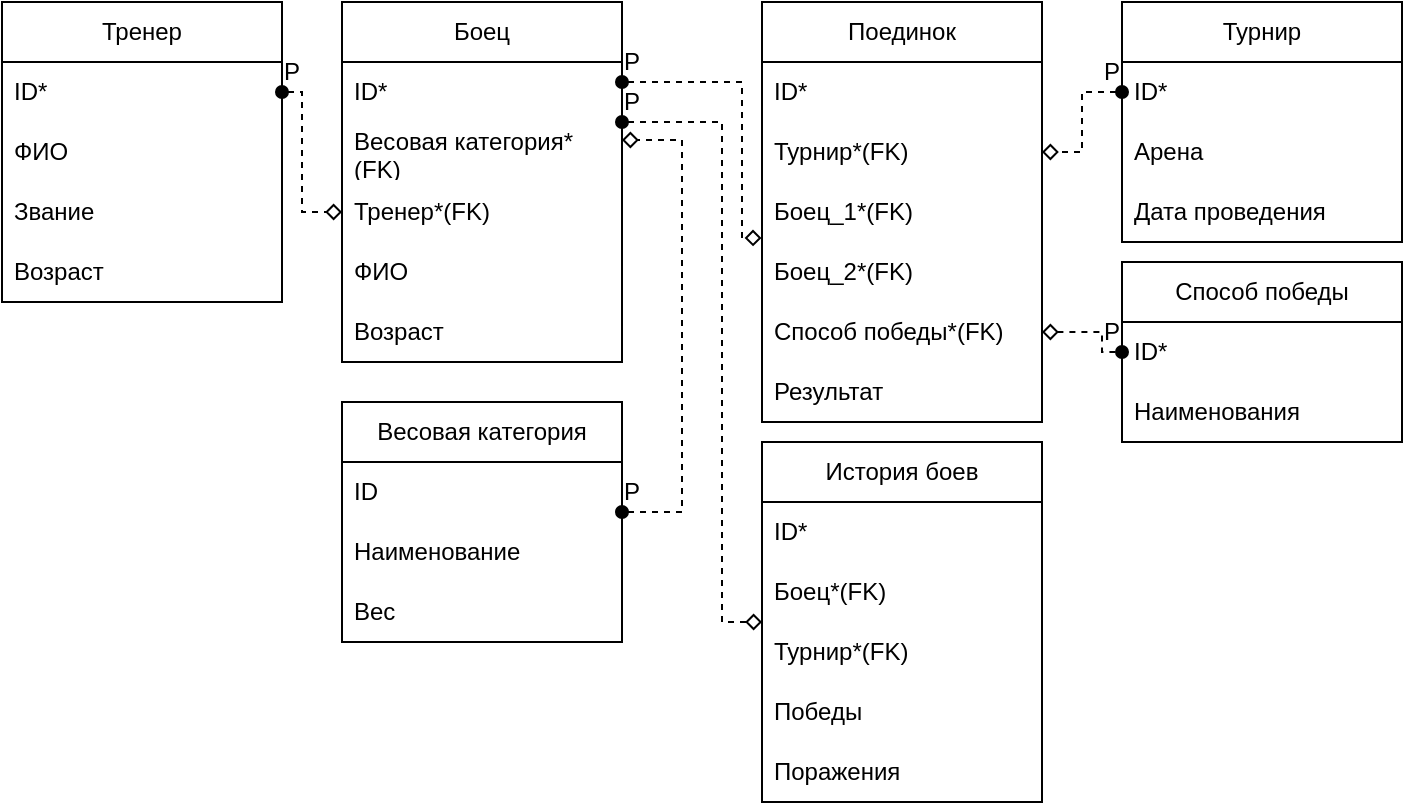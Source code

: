 <mxfile version="23.0.2" type="github">
  <diagram name="Страница — 1" id="cYHQjo4B7FAV5qbJEVPU">
    <mxGraphModel dx="1188" dy="654" grid="0" gridSize="10" guides="1" tooltips="1" connect="1" arrows="1" fold="1" page="0" pageScale="1" pageWidth="827" pageHeight="1169" background="none" math="0" shadow="0">
      <root>
        <mxCell id="0" />
        <mxCell id="1" parent="0" />
        <mxCell id="bgL4n8ZKiBeQEnYVn7Eq-1" value="Тренер" style="swimlane;fontStyle=0;childLayout=stackLayout;horizontal=1;startSize=30;horizontalStack=0;resizeParent=1;resizeParentMax=0;resizeLast=0;collapsible=1;marginBottom=0;whiteSpace=wrap;html=1;" vertex="1" parent="1">
          <mxGeometry x="10" y="40" width="140" height="150" as="geometry" />
        </mxCell>
        <mxCell id="bgL4n8ZKiBeQEnYVn7Eq-2" value="ID*" style="text;strokeColor=none;fillColor=none;align=left;verticalAlign=middle;spacingLeft=4;spacingRight=4;overflow=hidden;points=[[0,0.5],[1,0.5]];portConstraint=eastwest;rotatable=0;whiteSpace=wrap;html=1;" vertex="1" parent="bgL4n8ZKiBeQEnYVn7Eq-1">
          <mxGeometry y="30" width="140" height="30" as="geometry" />
        </mxCell>
        <mxCell id="bgL4n8ZKiBeQEnYVn7Eq-25" value="ФИО" style="text;strokeColor=none;fillColor=none;align=left;verticalAlign=middle;spacingLeft=4;spacingRight=4;overflow=hidden;points=[[0,0.5],[1,0.5]];portConstraint=eastwest;rotatable=0;whiteSpace=wrap;html=1;" vertex="1" parent="bgL4n8ZKiBeQEnYVn7Eq-1">
          <mxGeometry y="60" width="140" height="30" as="geometry" />
        </mxCell>
        <mxCell id="bgL4n8ZKiBeQEnYVn7Eq-3" value="Звание" style="text;strokeColor=none;fillColor=none;align=left;verticalAlign=middle;spacingLeft=4;spacingRight=4;overflow=hidden;points=[[0,0.5],[1,0.5]];portConstraint=eastwest;rotatable=0;whiteSpace=wrap;html=1;" vertex="1" parent="bgL4n8ZKiBeQEnYVn7Eq-1">
          <mxGeometry y="90" width="140" height="30" as="geometry" />
        </mxCell>
        <mxCell id="bgL4n8ZKiBeQEnYVn7Eq-4" value="Возраст" style="text;strokeColor=none;fillColor=none;align=left;verticalAlign=middle;spacingLeft=4;spacingRight=4;overflow=hidden;points=[[0,0.5],[1,0.5]];portConstraint=eastwest;rotatable=0;whiteSpace=wrap;html=1;" vertex="1" parent="bgL4n8ZKiBeQEnYVn7Eq-1">
          <mxGeometry y="120" width="140" height="30" as="geometry" />
        </mxCell>
        <mxCell id="bgL4n8ZKiBeQEnYVn7Eq-5" value="Боец" style="swimlane;fontStyle=0;childLayout=stackLayout;horizontal=1;startSize=30;horizontalStack=0;resizeParent=1;resizeParentMax=0;resizeLast=0;collapsible=1;marginBottom=0;whiteSpace=wrap;html=1;" vertex="1" parent="1">
          <mxGeometry x="180" y="40" width="140" height="180" as="geometry" />
        </mxCell>
        <mxCell id="bgL4n8ZKiBeQEnYVn7Eq-6" value="ID*" style="text;strokeColor=none;fillColor=none;align=left;verticalAlign=middle;spacingLeft=4;spacingRight=4;overflow=hidden;points=[[0,0.5],[1,0.5]];portConstraint=eastwest;rotatable=0;whiteSpace=wrap;html=1;" vertex="1" parent="bgL4n8ZKiBeQEnYVn7Eq-5">
          <mxGeometry y="30" width="140" height="30" as="geometry" />
        </mxCell>
        <mxCell id="bgL4n8ZKiBeQEnYVn7Eq-7" value="Весовая категория*(FK)" style="text;strokeColor=none;fillColor=none;align=left;verticalAlign=middle;spacingLeft=4;spacingRight=4;overflow=hidden;points=[[0,0.5],[1,0.5]];portConstraint=eastwest;rotatable=0;whiteSpace=wrap;html=1;" vertex="1" parent="bgL4n8ZKiBeQEnYVn7Eq-5">
          <mxGeometry y="60" width="140" height="30" as="geometry" />
        </mxCell>
        <mxCell id="bgL4n8ZKiBeQEnYVn7Eq-26" value="Тренер*(FK)" style="text;strokeColor=none;fillColor=none;align=left;verticalAlign=middle;spacingLeft=4;spacingRight=4;overflow=hidden;points=[[0,0.5],[1,0.5]];portConstraint=eastwest;rotatable=0;whiteSpace=wrap;html=1;" vertex="1" parent="bgL4n8ZKiBeQEnYVn7Eq-5">
          <mxGeometry y="90" width="140" height="30" as="geometry" />
        </mxCell>
        <mxCell id="bgL4n8ZKiBeQEnYVn7Eq-27" value="ФИО" style="text;strokeColor=none;fillColor=none;align=left;verticalAlign=middle;spacingLeft=4;spacingRight=4;overflow=hidden;points=[[0,0.5],[1,0.5]];portConstraint=eastwest;rotatable=0;whiteSpace=wrap;html=1;" vertex="1" parent="bgL4n8ZKiBeQEnYVn7Eq-5">
          <mxGeometry y="120" width="140" height="30" as="geometry" />
        </mxCell>
        <mxCell id="bgL4n8ZKiBeQEnYVn7Eq-8" value="Возраст" style="text;strokeColor=none;fillColor=none;align=left;verticalAlign=middle;spacingLeft=4;spacingRight=4;overflow=hidden;points=[[0,0.5],[1,0.5]];portConstraint=eastwest;rotatable=0;whiteSpace=wrap;html=1;" vertex="1" parent="bgL4n8ZKiBeQEnYVn7Eq-5">
          <mxGeometry y="150" width="140" height="30" as="geometry" />
        </mxCell>
        <mxCell id="bgL4n8ZKiBeQEnYVn7Eq-9" value="Поединок" style="swimlane;fontStyle=0;childLayout=stackLayout;horizontal=1;startSize=30;horizontalStack=0;resizeParent=1;resizeParentMax=0;resizeLast=0;collapsible=1;marginBottom=0;whiteSpace=wrap;html=1;" vertex="1" parent="1">
          <mxGeometry x="390" y="40" width="140" height="210" as="geometry" />
        </mxCell>
        <mxCell id="bgL4n8ZKiBeQEnYVn7Eq-10" value="ID*" style="text;strokeColor=none;fillColor=none;align=left;verticalAlign=middle;spacingLeft=4;spacingRight=4;overflow=hidden;points=[[0,0.5],[1,0.5]];portConstraint=eastwest;rotatable=0;whiteSpace=wrap;html=1;" vertex="1" parent="bgL4n8ZKiBeQEnYVn7Eq-9">
          <mxGeometry y="30" width="140" height="30" as="geometry" />
        </mxCell>
        <mxCell id="bgL4n8ZKiBeQEnYVn7Eq-11" value="Турнир*(FK)" style="text;strokeColor=none;fillColor=none;align=left;verticalAlign=middle;spacingLeft=4;spacingRight=4;overflow=hidden;points=[[0,0.5],[1,0.5]];portConstraint=eastwest;rotatable=0;whiteSpace=wrap;html=1;" vertex="1" parent="bgL4n8ZKiBeQEnYVn7Eq-9">
          <mxGeometry y="60" width="140" height="30" as="geometry" />
        </mxCell>
        <mxCell id="bgL4n8ZKiBeQEnYVn7Eq-28" value="Боец_1*(FK)" style="text;strokeColor=none;fillColor=none;align=left;verticalAlign=middle;spacingLeft=4;spacingRight=4;overflow=hidden;points=[[0,0.5],[1,0.5]];portConstraint=eastwest;rotatable=0;whiteSpace=wrap;html=1;" vertex="1" parent="bgL4n8ZKiBeQEnYVn7Eq-9">
          <mxGeometry y="90" width="140" height="30" as="geometry" />
        </mxCell>
        <mxCell id="bgL4n8ZKiBeQEnYVn7Eq-12" value="Боец_2*(FK)" style="text;strokeColor=none;fillColor=none;align=left;verticalAlign=middle;spacingLeft=4;spacingRight=4;overflow=hidden;points=[[0,0.5],[1,0.5]];portConstraint=eastwest;rotatable=0;whiteSpace=wrap;html=1;" vertex="1" parent="bgL4n8ZKiBeQEnYVn7Eq-9">
          <mxGeometry y="120" width="140" height="30" as="geometry" />
        </mxCell>
        <mxCell id="bgL4n8ZKiBeQEnYVn7Eq-30" value="Способ победы*(FK)" style="text;strokeColor=none;fillColor=none;align=left;verticalAlign=middle;spacingLeft=4;spacingRight=4;overflow=hidden;points=[[0,0.5],[1,0.5]];portConstraint=eastwest;rotatable=0;whiteSpace=wrap;html=1;" vertex="1" parent="bgL4n8ZKiBeQEnYVn7Eq-9">
          <mxGeometry y="150" width="140" height="30" as="geometry" />
        </mxCell>
        <mxCell id="bgL4n8ZKiBeQEnYVn7Eq-29" value="Результат" style="text;strokeColor=none;fillColor=none;align=left;verticalAlign=middle;spacingLeft=4;spacingRight=4;overflow=hidden;points=[[0,0.5],[1,0.5]];portConstraint=eastwest;rotatable=0;whiteSpace=wrap;html=1;" vertex="1" parent="bgL4n8ZKiBeQEnYVn7Eq-9">
          <mxGeometry y="180" width="140" height="30" as="geometry" />
        </mxCell>
        <mxCell id="bgL4n8ZKiBeQEnYVn7Eq-13" value="Весовая категория" style="swimlane;fontStyle=0;childLayout=stackLayout;horizontal=1;startSize=30;horizontalStack=0;resizeParent=1;resizeParentMax=0;resizeLast=0;collapsible=1;marginBottom=0;whiteSpace=wrap;html=1;" vertex="1" parent="1">
          <mxGeometry x="180" y="240" width="140" height="120" as="geometry" />
        </mxCell>
        <mxCell id="bgL4n8ZKiBeQEnYVn7Eq-14" value="ID" style="text;strokeColor=none;fillColor=none;align=left;verticalAlign=middle;spacingLeft=4;spacingRight=4;overflow=hidden;points=[[0,0.5],[1,0.5]];portConstraint=eastwest;rotatable=0;whiteSpace=wrap;html=1;" vertex="1" parent="bgL4n8ZKiBeQEnYVn7Eq-13">
          <mxGeometry y="30" width="140" height="30" as="geometry" />
        </mxCell>
        <mxCell id="bgL4n8ZKiBeQEnYVn7Eq-15" value="Наименование" style="text;strokeColor=none;fillColor=none;align=left;verticalAlign=middle;spacingLeft=4;spacingRight=4;overflow=hidden;points=[[0,0.5],[1,0.5]];portConstraint=eastwest;rotatable=0;whiteSpace=wrap;html=1;" vertex="1" parent="bgL4n8ZKiBeQEnYVn7Eq-13">
          <mxGeometry y="60" width="140" height="30" as="geometry" />
        </mxCell>
        <mxCell id="bgL4n8ZKiBeQEnYVn7Eq-16" value="Вес" style="text;strokeColor=none;fillColor=none;align=left;verticalAlign=middle;spacingLeft=4;spacingRight=4;overflow=hidden;points=[[0,0.5],[1,0.5]];portConstraint=eastwest;rotatable=0;whiteSpace=wrap;html=1;" vertex="1" parent="bgL4n8ZKiBeQEnYVn7Eq-13">
          <mxGeometry y="90" width="140" height="30" as="geometry" />
        </mxCell>
        <mxCell id="bgL4n8ZKiBeQEnYVn7Eq-17" value="История боев" style="swimlane;fontStyle=0;childLayout=stackLayout;horizontal=1;startSize=30;horizontalStack=0;resizeParent=1;resizeParentMax=0;resizeLast=0;collapsible=1;marginBottom=0;whiteSpace=wrap;html=1;" vertex="1" parent="1">
          <mxGeometry x="390" y="260" width="140" height="180" as="geometry" />
        </mxCell>
        <mxCell id="bgL4n8ZKiBeQEnYVn7Eq-18" value="ID*" style="text;strokeColor=none;fillColor=none;align=left;verticalAlign=middle;spacingLeft=4;spacingRight=4;overflow=hidden;points=[[0,0.5],[1,0.5]];portConstraint=eastwest;rotatable=0;whiteSpace=wrap;html=1;" vertex="1" parent="bgL4n8ZKiBeQEnYVn7Eq-17">
          <mxGeometry y="30" width="140" height="30" as="geometry" />
        </mxCell>
        <mxCell id="bgL4n8ZKiBeQEnYVn7Eq-19" value="Боец*(FK)" style="text;strokeColor=none;fillColor=none;align=left;verticalAlign=middle;spacingLeft=4;spacingRight=4;overflow=hidden;points=[[0,0.5],[1,0.5]];portConstraint=eastwest;rotatable=0;whiteSpace=wrap;html=1;" vertex="1" parent="bgL4n8ZKiBeQEnYVn7Eq-17">
          <mxGeometry y="60" width="140" height="30" as="geometry" />
        </mxCell>
        <mxCell id="bgL4n8ZKiBeQEnYVn7Eq-35" value="Турнир*(FK)" style="text;strokeColor=none;fillColor=none;align=left;verticalAlign=middle;spacingLeft=4;spacingRight=4;overflow=hidden;points=[[0,0.5],[1,0.5]];portConstraint=eastwest;rotatable=0;whiteSpace=wrap;html=1;" vertex="1" parent="bgL4n8ZKiBeQEnYVn7Eq-17">
          <mxGeometry y="90" width="140" height="30" as="geometry" />
        </mxCell>
        <mxCell id="bgL4n8ZKiBeQEnYVn7Eq-36" value="Победы" style="text;strokeColor=none;fillColor=none;align=left;verticalAlign=middle;spacingLeft=4;spacingRight=4;overflow=hidden;points=[[0,0.5],[1,0.5]];portConstraint=eastwest;rotatable=0;whiteSpace=wrap;html=1;" vertex="1" parent="bgL4n8ZKiBeQEnYVn7Eq-17">
          <mxGeometry y="120" width="140" height="30" as="geometry" />
        </mxCell>
        <mxCell id="bgL4n8ZKiBeQEnYVn7Eq-20" value="Поражения" style="text;strokeColor=none;fillColor=none;align=left;verticalAlign=middle;spacingLeft=4;spacingRight=4;overflow=hidden;points=[[0,0.5],[1,0.5]];portConstraint=eastwest;rotatable=0;whiteSpace=wrap;html=1;" vertex="1" parent="bgL4n8ZKiBeQEnYVn7Eq-17">
          <mxGeometry y="150" width="140" height="30" as="geometry" />
        </mxCell>
        <mxCell id="bgL4n8ZKiBeQEnYVn7Eq-21" value="Турнир" style="swimlane;fontStyle=0;childLayout=stackLayout;horizontal=1;startSize=30;horizontalStack=0;resizeParent=1;resizeParentMax=0;resizeLast=0;collapsible=1;marginBottom=0;whiteSpace=wrap;html=1;" vertex="1" parent="1">
          <mxGeometry x="570" y="40" width="140" height="120" as="geometry" />
        </mxCell>
        <mxCell id="bgL4n8ZKiBeQEnYVn7Eq-22" value="ID*" style="text;strokeColor=none;fillColor=none;align=left;verticalAlign=middle;spacingLeft=4;spacingRight=4;overflow=hidden;points=[[0,0.5],[1,0.5]];portConstraint=eastwest;rotatable=0;whiteSpace=wrap;html=1;" vertex="1" parent="bgL4n8ZKiBeQEnYVn7Eq-21">
          <mxGeometry y="30" width="140" height="30" as="geometry" />
        </mxCell>
        <mxCell id="bgL4n8ZKiBeQEnYVn7Eq-23" value="Арена" style="text;strokeColor=none;fillColor=none;align=left;verticalAlign=middle;spacingLeft=4;spacingRight=4;overflow=hidden;points=[[0,0.5],[1,0.5]];portConstraint=eastwest;rotatable=0;whiteSpace=wrap;html=1;" vertex="1" parent="bgL4n8ZKiBeQEnYVn7Eq-21">
          <mxGeometry y="60" width="140" height="30" as="geometry" />
        </mxCell>
        <mxCell id="bgL4n8ZKiBeQEnYVn7Eq-24" value="Дата проведения" style="text;strokeColor=none;fillColor=none;align=left;verticalAlign=middle;spacingLeft=4;spacingRight=4;overflow=hidden;points=[[0,0.5],[1,0.5]];portConstraint=eastwest;rotatable=0;whiteSpace=wrap;html=1;" vertex="1" parent="bgL4n8ZKiBeQEnYVn7Eq-21">
          <mxGeometry y="90" width="140" height="30" as="geometry" />
        </mxCell>
        <mxCell id="bgL4n8ZKiBeQEnYVn7Eq-31" value="Способ победы" style="swimlane;fontStyle=0;childLayout=stackLayout;horizontal=1;startSize=30;horizontalStack=0;resizeParent=1;resizeParentMax=0;resizeLast=0;collapsible=1;marginBottom=0;whiteSpace=wrap;html=1;" vertex="1" parent="1">
          <mxGeometry x="570" y="170" width="140" height="90" as="geometry" />
        </mxCell>
        <mxCell id="bgL4n8ZKiBeQEnYVn7Eq-32" value="ID*" style="text;strokeColor=none;fillColor=none;align=left;verticalAlign=middle;spacingLeft=4;spacingRight=4;overflow=hidden;points=[[0,0.5],[1,0.5]];portConstraint=eastwest;rotatable=0;whiteSpace=wrap;html=1;" vertex="1" parent="bgL4n8ZKiBeQEnYVn7Eq-31">
          <mxGeometry y="30" width="140" height="30" as="geometry" />
        </mxCell>
        <mxCell id="bgL4n8ZKiBeQEnYVn7Eq-34" value="Наименования" style="text;strokeColor=none;fillColor=none;align=left;verticalAlign=middle;spacingLeft=4;spacingRight=4;overflow=hidden;points=[[0,0.5],[1,0.5]];portConstraint=eastwest;rotatable=0;whiteSpace=wrap;html=1;" vertex="1" parent="bgL4n8ZKiBeQEnYVn7Eq-31">
          <mxGeometry y="60" width="140" height="30" as="geometry" />
        </mxCell>
        <mxCell id="bgL4n8ZKiBeQEnYVn7Eq-38" style="edgeStyle=orthogonalEdgeStyle;rounded=0;orthogonalLoop=1;jettySize=auto;html=1;entryX=-0.002;entryY=0.932;entryDx=0;entryDy=0;entryPerimeter=0;startArrow=oval;startFill=1;endArrow=diamond;endFill=0;dashed=1;" edge="1" parent="1" source="bgL4n8ZKiBeQEnYVn7Eq-6" target="bgL4n8ZKiBeQEnYVn7Eq-28">
          <mxGeometry relative="1" as="geometry">
            <Array as="points">
              <mxPoint x="380" y="80" />
              <mxPoint x="380" y="158" />
            </Array>
          </mxGeometry>
        </mxCell>
        <mxCell id="bgL4n8ZKiBeQEnYVn7Eq-39" style="edgeStyle=orthogonalEdgeStyle;rounded=0;orthogonalLoop=1;jettySize=auto;html=1;dashed=1;endArrow=diamond;endFill=0;startArrow=oval;startFill=1;" edge="1" parent="1" source="bgL4n8ZKiBeQEnYVn7Eq-2" target="bgL4n8ZKiBeQEnYVn7Eq-26">
          <mxGeometry relative="1" as="geometry">
            <Array as="points">
              <mxPoint x="160" y="85" />
              <mxPoint x="160" y="145" />
            </Array>
          </mxGeometry>
        </mxCell>
        <mxCell id="bgL4n8ZKiBeQEnYVn7Eq-41" style="edgeStyle=orthogonalEdgeStyle;rounded=0;orthogonalLoop=1;jettySize=auto;html=1;endArrow=diamond;endFill=0;startArrow=oval;startFill=1;dashed=1;" edge="1" parent="1" source="bgL4n8ZKiBeQEnYVn7Eq-14">
          <mxGeometry relative="1" as="geometry">
            <mxPoint x="320" y="109" as="targetPoint" />
            <Array as="points">
              <mxPoint x="350" y="295" />
              <mxPoint x="350" y="109" />
            </Array>
          </mxGeometry>
        </mxCell>
        <mxCell id="bgL4n8ZKiBeQEnYVn7Eq-42" style="edgeStyle=orthogonalEdgeStyle;rounded=0;orthogonalLoop=1;jettySize=auto;html=1;startArrow=oval;startFill=1;endArrow=diamond;endFill=0;dashed=1;" edge="1" parent="1">
          <mxGeometry relative="1" as="geometry">
            <mxPoint x="320" y="100" as="sourcePoint" />
            <mxPoint x="390" y="350" as="targetPoint" />
            <Array as="points">
              <mxPoint x="370" y="100" />
              <mxPoint x="370" y="350" />
            </Array>
          </mxGeometry>
        </mxCell>
        <mxCell id="bgL4n8ZKiBeQEnYVn7Eq-43" style="edgeStyle=orthogonalEdgeStyle;rounded=0;orthogonalLoop=1;jettySize=auto;html=1;endArrow=oval;endFill=1;startArrow=diamond;startFill=0;dashed=1;" edge="1" parent="1" source="bgL4n8ZKiBeQEnYVn7Eq-30" target="bgL4n8ZKiBeQEnYVn7Eq-32">
          <mxGeometry relative="1" as="geometry">
            <Array as="points">
              <mxPoint x="560" y="205" />
              <mxPoint x="560" y="215" />
            </Array>
          </mxGeometry>
        </mxCell>
        <mxCell id="bgL4n8ZKiBeQEnYVn7Eq-44" style="edgeStyle=orthogonalEdgeStyle;rounded=0;orthogonalLoop=1;jettySize=auto;html=1;endArrow=diamond;endFill=0;startArrow=oval;startFill=1;dashed=1;" edge="1" parent="1" source="bgL4n8ZKiBeQEnYVn7Eq-22" target="bgL4n8ZKiBeQEnYVn7Eq-11">
          <mxGeometry relative="1" as="geometry" />
        </mxCell>
        <mxCell id="bgL4n8ZKiBeQEnYVn7Eq-45" value="P" style="text;html=1;strokeColor=none;fillColor=none;align=center;verticalAlign=middle;whiteSpace=wrap;rounded=0;" vertex="1" parent="1">
          <mxGeometry x="150" y="60" width="10" height="30" as="geometry" />
        </mxCell>
        <mxCell id="bgL4n8ZKiBeQEnYVn7Eq-47" value="P" style="text;html=1;strokeColor=none;fillColor=none;align=center;verticalAlign=middle;whiteSpace=wrap;rounded=0;" vertex="1" parent="1">
          <mxGeometry x="320" y="60" width="10" height="20" as="geometry" />
        </mxCell>
        <mxCell id="bgL4n8ZKiBeQEnYVn7Eq-48" value="P" style="text;html=1;strokeColor=none;fillColor=none;align=center;verticalAlign=middle;whiteSpace=wrap;rounded=0;" vertex="1" parent="1">
          <mxGeometry x="320" y="80" width="10" height="20" as="geometry" />
        </mxCell>
        <mxCell id="bgL4n8ZKiBeQEnYVn7Eq-49" value="P" style="text;html=1;strokeColor=none;fillColor=none;align=center;verticalAlign=middle;whiteSpace=wrap;rounded=0;" vertex="1" parent="1">
          <mxGeometry x="320" y="270" width="10" height="30" as="geometry" />
        </mxCell>
        <mxCell id="bgL4n8ZKiBeQEnYVn7Eq-50" value="P" style="text;html=1;strokeColor=none;fillColor=none;align=center;verticalAlign=middle;whiteSpace=wrap;rounded=0;" vertex="1" parent="1">
          <mxGeometry x="560" y="60" width="10" height="30" as="geometry" />
        </mxCell>
        <mxCell id="bgL4n8ZKiBeQEnYVn7Eq-51" value="P" style="text;html=1;strokeColor=none;fillColor=none;align=center;verticalAlign=middle;whiteSpace=wrap;rounded=0;" vertex="1" parent="1">
          <mxGeometry x="560" y="190" width="10" height="30" as="geometry" />
        </mxCell>
      </root>
    </mxGraphModel>
  </diagram>
</mxfile>
